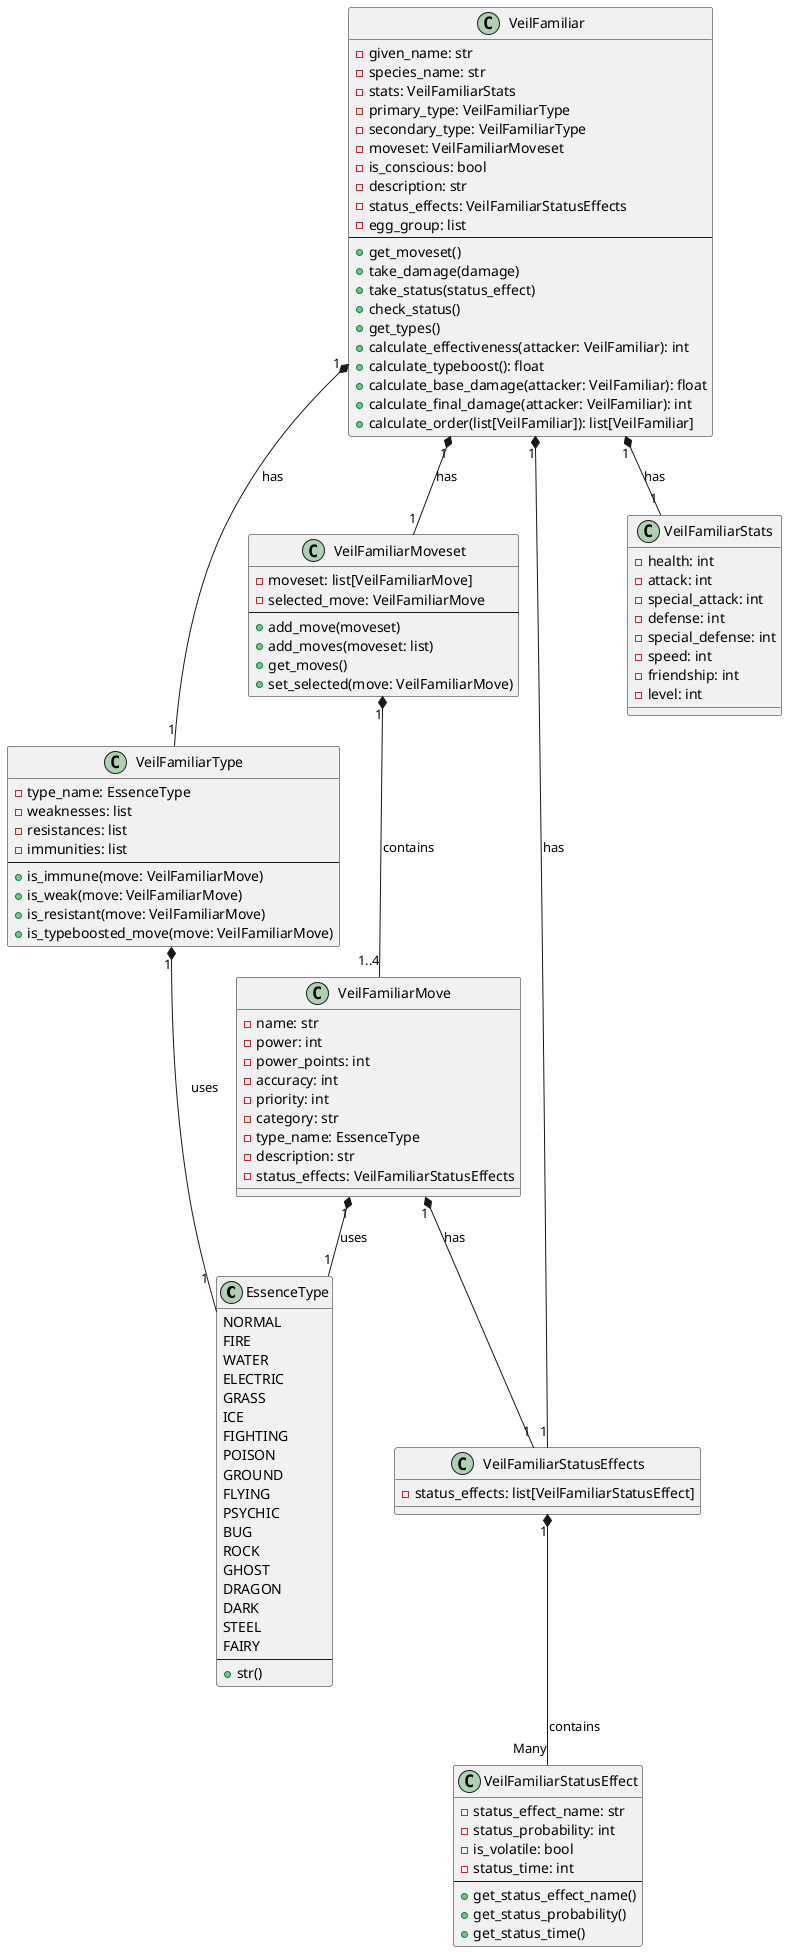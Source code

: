 @startuml

class EssenceType {
    NORMAL
    FIRE
    WATER
    ELECTRIC
    GRASS
    ICE
    FIGHTING
    POISON
    GROUND
    FLYING
    PSYCHIC
    BUG
    ROCK
    GHOST
    DRAGON
    DARK
    STEEL
    FAIRY
    --
    + str()
}

class VeilFamiliar {
    - given_name: str
    - species_name: str
    - stats: VeilFamiliarStats
    - primary_type: VeilFamiliarType
    - secondary_type: VeilFamiliarType
    - moveset: VeilFamiliarMoveset
    - is_conscious: bool
    - description: str
    - status_effects: VeilFamiliarStatusEffects
    - egg_group: list
    --
    + get_moveset()
    + take_damage(damage)
    + take_status(status_effect)
    + check_status()
    + get_types()
    + calculate_effectiveness(attacker: VeilFamiliar): int
    + calculate_typeboost(): float
    + calculate_base_damage(attacker: VeilFamiliar): float
    + calculate_final_damage(attacker: VeilFamiliar): int
    + calculate_order(list[VeilFamiliar]): list[VeilFamiliar]
}

class VeilFamiliarMove {
    - name: str
    - power: int
    - power_points: int
    - accuracy: int
    - priority: int
    - category: str
    - type_name: EssenceType
    - description: str
    - status_effects: VeilFamiliarStatusEffects
}

class VeilFamiliarMoveset {
    - moveset: list[VeilFamiliarMove]
    - selected_move: VeilFamiliarMove
    --
    + add_move(moveset)
    + add_moves(moveset: list)
    + get_moves()
    + set_selected(move: VeilFamiliarMove)
}

class VeilFamiliarStats {
    - health: int
    - attack: int
    - special_attack: int
    - defense: int
    - special_defense: int
    - speed: int
    - friendship: int
    - level: int
}

class VeilFamiliarStatusEffect {
    - status_effect_name: str
    - status_probability: int
    - is_volatile: bool
    - status_time: int
    --
    + get_status_effect_name()
    + get_status_probability()
    + get_status_time()
}

class VeilFamiliarStatusEffects {
    - status_effects: list[VeilFamiliarStatusEffect]
}

class VeilFamiliarType {
    - type_name: EssenceType
    - weaknesses: list
    - resistances: list
    - immunities: list
    --
    + is_immune(move: VeilFamiliarMove)
    + is_weak(move: VeilFamiliarMove)
    + is_resistant(move: VeilFamiliarMove)
    + is_typeboosted_move(move: VeilFamiliarMove)
}

VeilFamiliar "1" *-- "1" VeilFamiliarStats : "has"
VeilFamiliar "1" *-- "1" VeilFamiliarType : "has"
VeilFamiliar "1" *-- "1" VeilFamiliarMoveset : "has"
VeilFamiliar "1" *-- "1" VeilFamiliarStatusEffects : "has"
VeilFamiliarMoveset "1" *-- "1..4" VeilFamiliarMove : "contains"
VeilFamiliarMove "1" *-- "1" EssenceType : "uses"
VeilFamiliarMove "1" *-- "1" VeilFamiliarStatusEffects : "has"
VeilFamiliarStatusEffects "1" *-- "Many" VeilFamiliarStatusEffect : "contains"
VeilFamiliarType "1" *-- "1" EssenceType : "uses"

@enduml